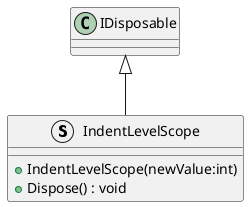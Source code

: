 @startuml
struct IndentLevelScope {
    + IndentLevelScope(newValue:int)
    + Dispose() : void
}
IDisposable <|-- IndentLevelScope
@enduml
